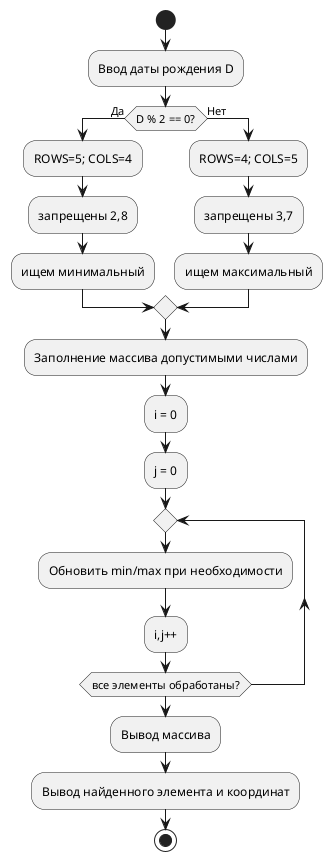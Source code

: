 @startuml
start
:Ввод даты рождения D;
if (D % 2 == 0?) then (Да)
  :ROWS=5; COLS=4;
  :запрещены 2,8;
  :ищем минимальный;
else (Нет)
  :ROWS=4; COLS=5;
  :запрещены 3,7;
  :ищем максимальный;
endif

:Заполнение массива допустимыми числами;
:i = 0;
:j = 0;

repeat
  :Обновить min/max при необходимости;
  :i,j++;
repeat while (все элементы обработаны?)

:Вывод массива;
:Вывод найденного элемента и координат;
stop
@enduml
